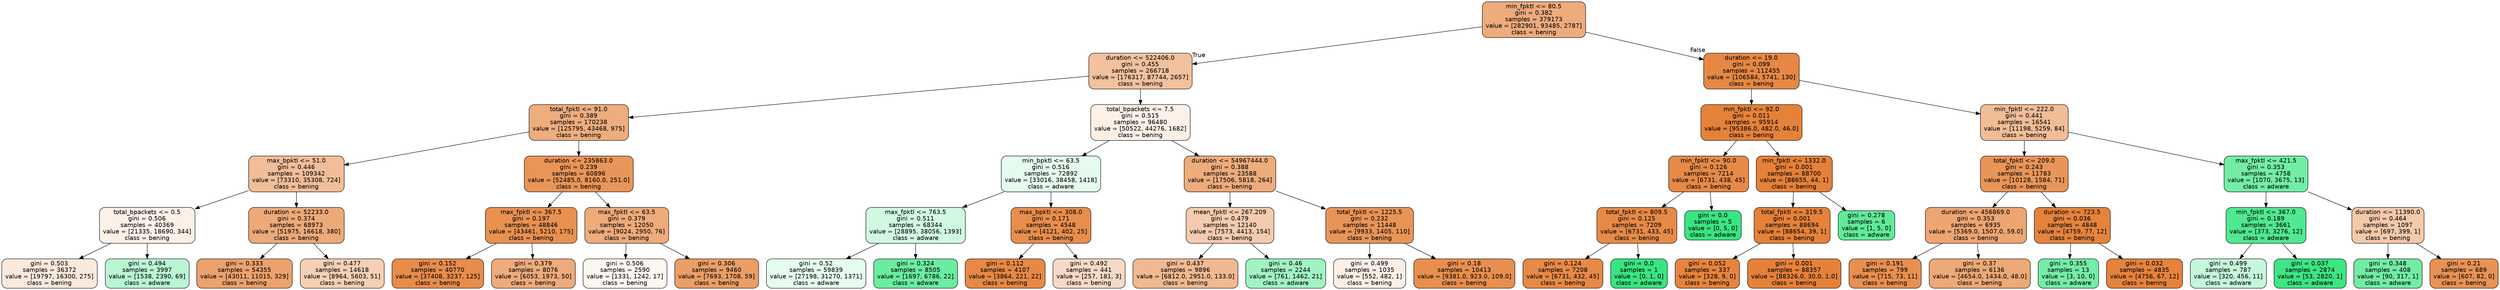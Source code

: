 digraph Tree {
node [shape=box, style="filled, rounded", color="black", fontname="helvetica"] ;
edge [fontname="helvetica"] ;
0 [label="min_fpktl <= 80.5\ngini = 0.382\nsamples = 379173\nvalue = [282901, 93485, 2787]\nclass = bening", fillcolor="#eeab7c"] ;
1 [label="duration <= 522406.0\ngini = 0.455\nsamples = 266718\nvalue = [176317, 87744, 2657]\nclass = bening", fillcolor="#f2c19d"] ;
0 -> 1 [labeldistance=2.5, labelangle=45, headlabel="True"] ;
2 [label="total_fpktl <= 91.0\ngini = 0.389\nsamples = 170238\nvalue = [125795, 43468, 975]\nclass = bening", fillcolor="#eead7e"] ;
1 -> 2 ;
3 [label="max_bpktl <= 51.0\ngini = 0.446\nsamples = 109342\nvalue = [73310, 35308, 724]\nclass = bening", fillcolor="#f2be99"] ;
2 -> 3 ;
4 [label="total_bpackets <= 0.5\ngini = 0.506\nsamples = 40369\nvalue = [21335, 18690, 344]\nclass = bening", fillcolor="#fcf0e7"] ;
3 -> 4 ;
5 [label="gini = 0.503\nsamples = 36372\nvalue = [19797, 16300, 275]\nclass = bening", fillcolor="#fae9dd"] ;
4 -> 5 ;
6 [label="gini = 0.494\nsamples = 3997\nvalue = [1538, 2390, 69]\nclass = adware", fillcolor="#baf6d3"] ;
4 -> 6 ;
7 [label="duration <= 52233.0\ngini = 0.374\nsamples = 68973\nvalue = [51975, 16618, 380]\nclass = bening", fillcolor="#edaa79"] ;
3 -> 7 ;
8 [label="gini = 0.333\nsamples = 54355\nvalue = [43011, 11015, 329]\nclass = bening", fillcolor="#eca26d"] ;
7 -> 8 ;
9 [label="gini = 0.477\nsamples = 14618\nvalue = [8964, 5603, 51]\nclass = bening", fillcolor="#f5d0b5"] ;
7 -> 9 ;
10 [label="duration <= 235863.0\ngini = 0.239\nsamples = 60896\nvalue = [52485.0, 8160.0, 251.0]\nclass = bening", fillcolor="#e99559"] ;
2 -> 10 ;
11 [label="max_fpktl <= 367.5\ngini = 0.197\nsamples = 48846\nvalue = [43461, 5210, 175]\nclass = bening", fillcolor="#e89151"] ;
10 -> 11 ;
12 [label="gini = 0.152\nsamples = 40770\nvalue = [37408, 3237, 125]\nclass = bening", fillcolor="#e78c4b"] ;
11 -> 12 ;
13 [label="gini = 0.379\nsamples = 8076\nvalue = [6053, 1973, 50]\nclass = bening", fillcolor="#eeab7b"] ;
11 -> 13 ;
14 [label="max_fpktl <= 63.5\ngini = 0.379\nsamples = 12050\nvalue = [9024, 2950, 76]\nclass = bening", fillcolor="#eeab7b"] ;
10 -> 14 ;
15 [label="gini = 0.506\nsamples = 2590\nvalue = [1331, 1242, 17]\nclass = bening", fillcolor="#fdf7f2"] ;
14 -> 15 ;
16 [label="gini = 0.306\nsamples = 9460\nvalue = [7693, 1708, 59]\nclass = bening", fillcolor="#eb9e66"] ;
14 -> 16 ;
17 [label="total_bpackets <= 7.5\ngini = 0.515\nsamples = 96480\nvalue = [50522, 44276, 1682]\nclass = bening", fillcolor="#fcf0e7"] ;
1 -> 17 ;
18 [label="min_bpktl <= 63.5\ngini = 0.516\nsamples = 72892\nvalue = [33016, 38458, 1418]\nclass = adware", fillcolor="#e4fbee"] ;
17 -> 18 ;
19 [label="max_fpktl <= 763.5\ngini = 0.511\nsamples = 68344\nvalue = [28895, 38056, 1393]\nclass = adware", fillcolor="#d1f9e2"] ;
18 -> 19 ;
20 [label="gini = 0.52\nsamples = 59839\nvalue = [27198, 31270, 1371]\nclass = adware", fillcolor="#e6fcef"] ;
19 -> 20 ;
21 [label="gini = 0.324\nsamples = 8505\nvalue = [1697, 6786, 22]\nclass = adware", fillcolor="#6beca1"] ;
19 -> 21 ;
22 [label="max_bpktl <= 308.0\ngini = 0.171\nsamples = 4548\nvalue = [4121, 402, 25]\nclass = bening", fillcolor="#e88e4d"] ;
18 -> 22 ;
23 [label="gini = 0.112\nsamples = 4107\nvalue = [3864, 221, 22]\nclass = bening", fillcolor="#e78945"] ;
22 -> 23 ;
24 [label="gini = 0.492\nsamples = 441\nvalue = [257, 181, 3]\nclass = bening", fillcolor="#f7dac5"] ;
22 -> 24 ;
25 [label="duration <= 54967444.0\ngini = 0.388\nsamples = 23588\nvalue = [17506, 5818, 264]\nclass = bening", fillcolor="#eeac7d"] ;
17 -> 25 ;
26 [label="mean_fpktl <= 267.209\ngini = 0.479\nsamples = 12140\nvalue = [7573, 4413, 154]\nclass = bening", fillcolor="#f4cbae"] ;
25 -> 26 ;
27 [label="gini = 0.437\nsamples = 9896\nvalue = [6812.0, 2951.0, 133.0]\nclass = bening", fillcolor="#f1b991"] ;
26 -> 27 ;
28 [label="gini = 0.46\nsamples = 2244\nvalue = [761, 1462, 21]\nclass = adware", fillcolor="#a1f3c3"] ;
26 -> 28 ;
29 [label="total_fpktl <= 1225.5\ngini = 0.232\nsamples = 11448\nvalue = [9933, 1405, 110]\nclass = bening", fillcolor="#e99457"] ;
25 -> 29 ;
30 [label="gini = 0.499\nsamples = 1035\nvalue = [552, 482, 1]\nclass = bening", fillcolor="#fcefe6"] ;
29 -> 30 ;
31 [label="gini = 0.18\nsamples = 10413\nvalue = [9381.0, 923.0, 109.0]\nclass = bening", fillcolor="#e88f4f"] ;
29 -> 31 ;
32 [label="duration <= 19.0\ngini = 0.099\nsamples = 112455\nvalue = [106584, 5741, 130]\nclass = bening", fillcolor="#e68844"] ;
0 -> 32 [labeldistance=2.5, labelangle=-45, headlabel="False"] ;
33 [label="min_fpktl <= 92.0\ngini = 0.011\nsamples = 95914\nvalue = [95386.0, 482.0, 46.0]\nclass = bening", fillcolor="#e5823a"] ;
32 -> 33 ;
34 [label="min_fpktl <= 90.0\ngini = 0.126\nsamples = 7214\nvalue = [6731, 438, 45]\nclass = bening", fillcolor="#e78a47"] ;
33 -> 34 ;
35 [label="total_fpktl <= 809.5\ngini = 0.125\nsamples = 7209\nvalue = [6731, 433, 45]\nclass = bening", fillcolor="#e78a47"] ;
34 -> 35 ;
36 [label="gini = 0.124\nsamples = 7208\nvalue = [6731, 432, 45]\nclass = bening", fillcolor="#e78a47"] ;
35 -> 36 ;
37 [label="gini = 0.0\nsamples = 1\nvalue = [0, 1, 0]\nclass = adware", fillcolor="#39e581"] ;
35 -> 37 ;
38 [label="gini = 0.0\nsamples = 5\nvalue = [0, 5, 0]\nclass = adware", fillcolor="#39e581"] ;
34 -> 38 ;
39 [label="min_fpktl <= 1332.0\ngini = 0.001\nsamples = 88700\nvalue = [88655, 44, 1]\nclass = bening", fillcolor="#e58139"] ;
33 -> 39 ;
40 [label="total_fpktl <= 319.5\ngini = 0.001\nsamples = 88694\nvalue = [88654, 39, 1]\nclass = bening", fillcolor="#e58139"] ;
39 -> 40 ;
41 [label="gini = 0.052\nsamples = 337\nvalue = [328, 9, 0]\nclass = bening", fillcolor="#e6843e"] ;
40 -> 41 ;
42 [label="gini = 0.001\nsamples = 88357\nvalue = [88326.0, 30.0, 1.0]\nclass = bening", fillcolor="#e58139"] ;
40 -> 42 ;
43 [label="gini = 0.278\nsamples = 6\nvalue = [1, 5, 0]\nclass = adware", fillcolor="#61ea9a"] ;
39 -> 43 ;
44 [label="min_fpktl <= 222.0\ngini = 0.441\nsamples = 16541\nvalue = [11198, 5259, 84]\nclass = bening", fillcolor="#f1bd97"] ;
32 -> 44 ;
45 [label="total_fpktl <= 209.0\ngini = 0.243\nsamples = 11783\nvalue = [10128, 1584, 71]\nclass = bening", fillcolor="#e99559"] ;
44 -> 45 ;
46 [label="duration <= 456869.0\ngini = 0.353\nsamples = 6935\nvalue = [5369.0, 1507.0, 59.0]\nclass = bening", fillcolor="#eda572"] ;
45 -> 46 ;
47 [label="gini = 0.191\nsamples = 799\nvalue = [715, 73, 11]\nclass = bening", fillcolor="#e89050"] ;
46 -> 47 ;
48 [label="gini = 0.37\nsamples = 6136\nvalue = [4654.0, 1434.0, 48.0]\nclass = bening", fillcolor="#eda977"] ;
46 -> 48 ;
49 [label="duration <= 723.5\ngini = 0.036\nsamples = 4848\nvalue = [4759, 77, 12]\nclass = bening", fillcolor="#e5833d"] ;
45 -> 49 ;
50 [label="gini = 0.355\nsamples = 13\nvalue = [3, 10, 0]\nclass = adware", fillcolor="#74eda7"] ;
49 -> 50 ;
51 [label="gini = 0.032\nsamples = 4835\nvalue = [4756, 67, 12]\nclass = bening", fillcolor="#e5833c"] ;
49 -> 51 ;
52 [label="max_fpktl <= 421.5\ngini = 0.353\nsamples = 4758\nvalue = [1070, 3675, 13]\nclass = adware", fillcolor="#73eda6"] ;
44 -> 52 ;
53 [label="min_fpktl <= 367.0\ngini = 0.189\nsamples = 3661\nvalue = [373, 3276, 12]\nclass = adware", fillcolor="#50e890"] ;
52 -> 53 ;
54 [label="gini = 0.499\nsamples = 787\nvalue = [320, 456, 11]\nclass = adware", fillcolor="#c5f7da"] ;
53 -> 54 ;
55 [label="gini = 0.037\nsamples = 2874\nvalue = [53, 2820, 1]\nclass = adware", fillcolor="#3de583"] ;
53 -> 55 ;
56 [label="duration <= 11390.0\ngini = 0.464\nsamples = 1097\nvalue = [697, 399, 1]\nclass = bening", fillcolor="#f4c9aa"] ;
52 -> 56 ;
57 [label="gini = 0.348\nsamples = 408\nvalue = [90, 317, 1]\nclass = adware", fillcolor="#72eca5"] ;
56 -> 57 ;
58 [label="gini = 0.21\nsamples = 689\nvalue = [607, 82, 0]\nclass = bening", fillcolor="#e99254"] ;
56 -> 58 ;
}